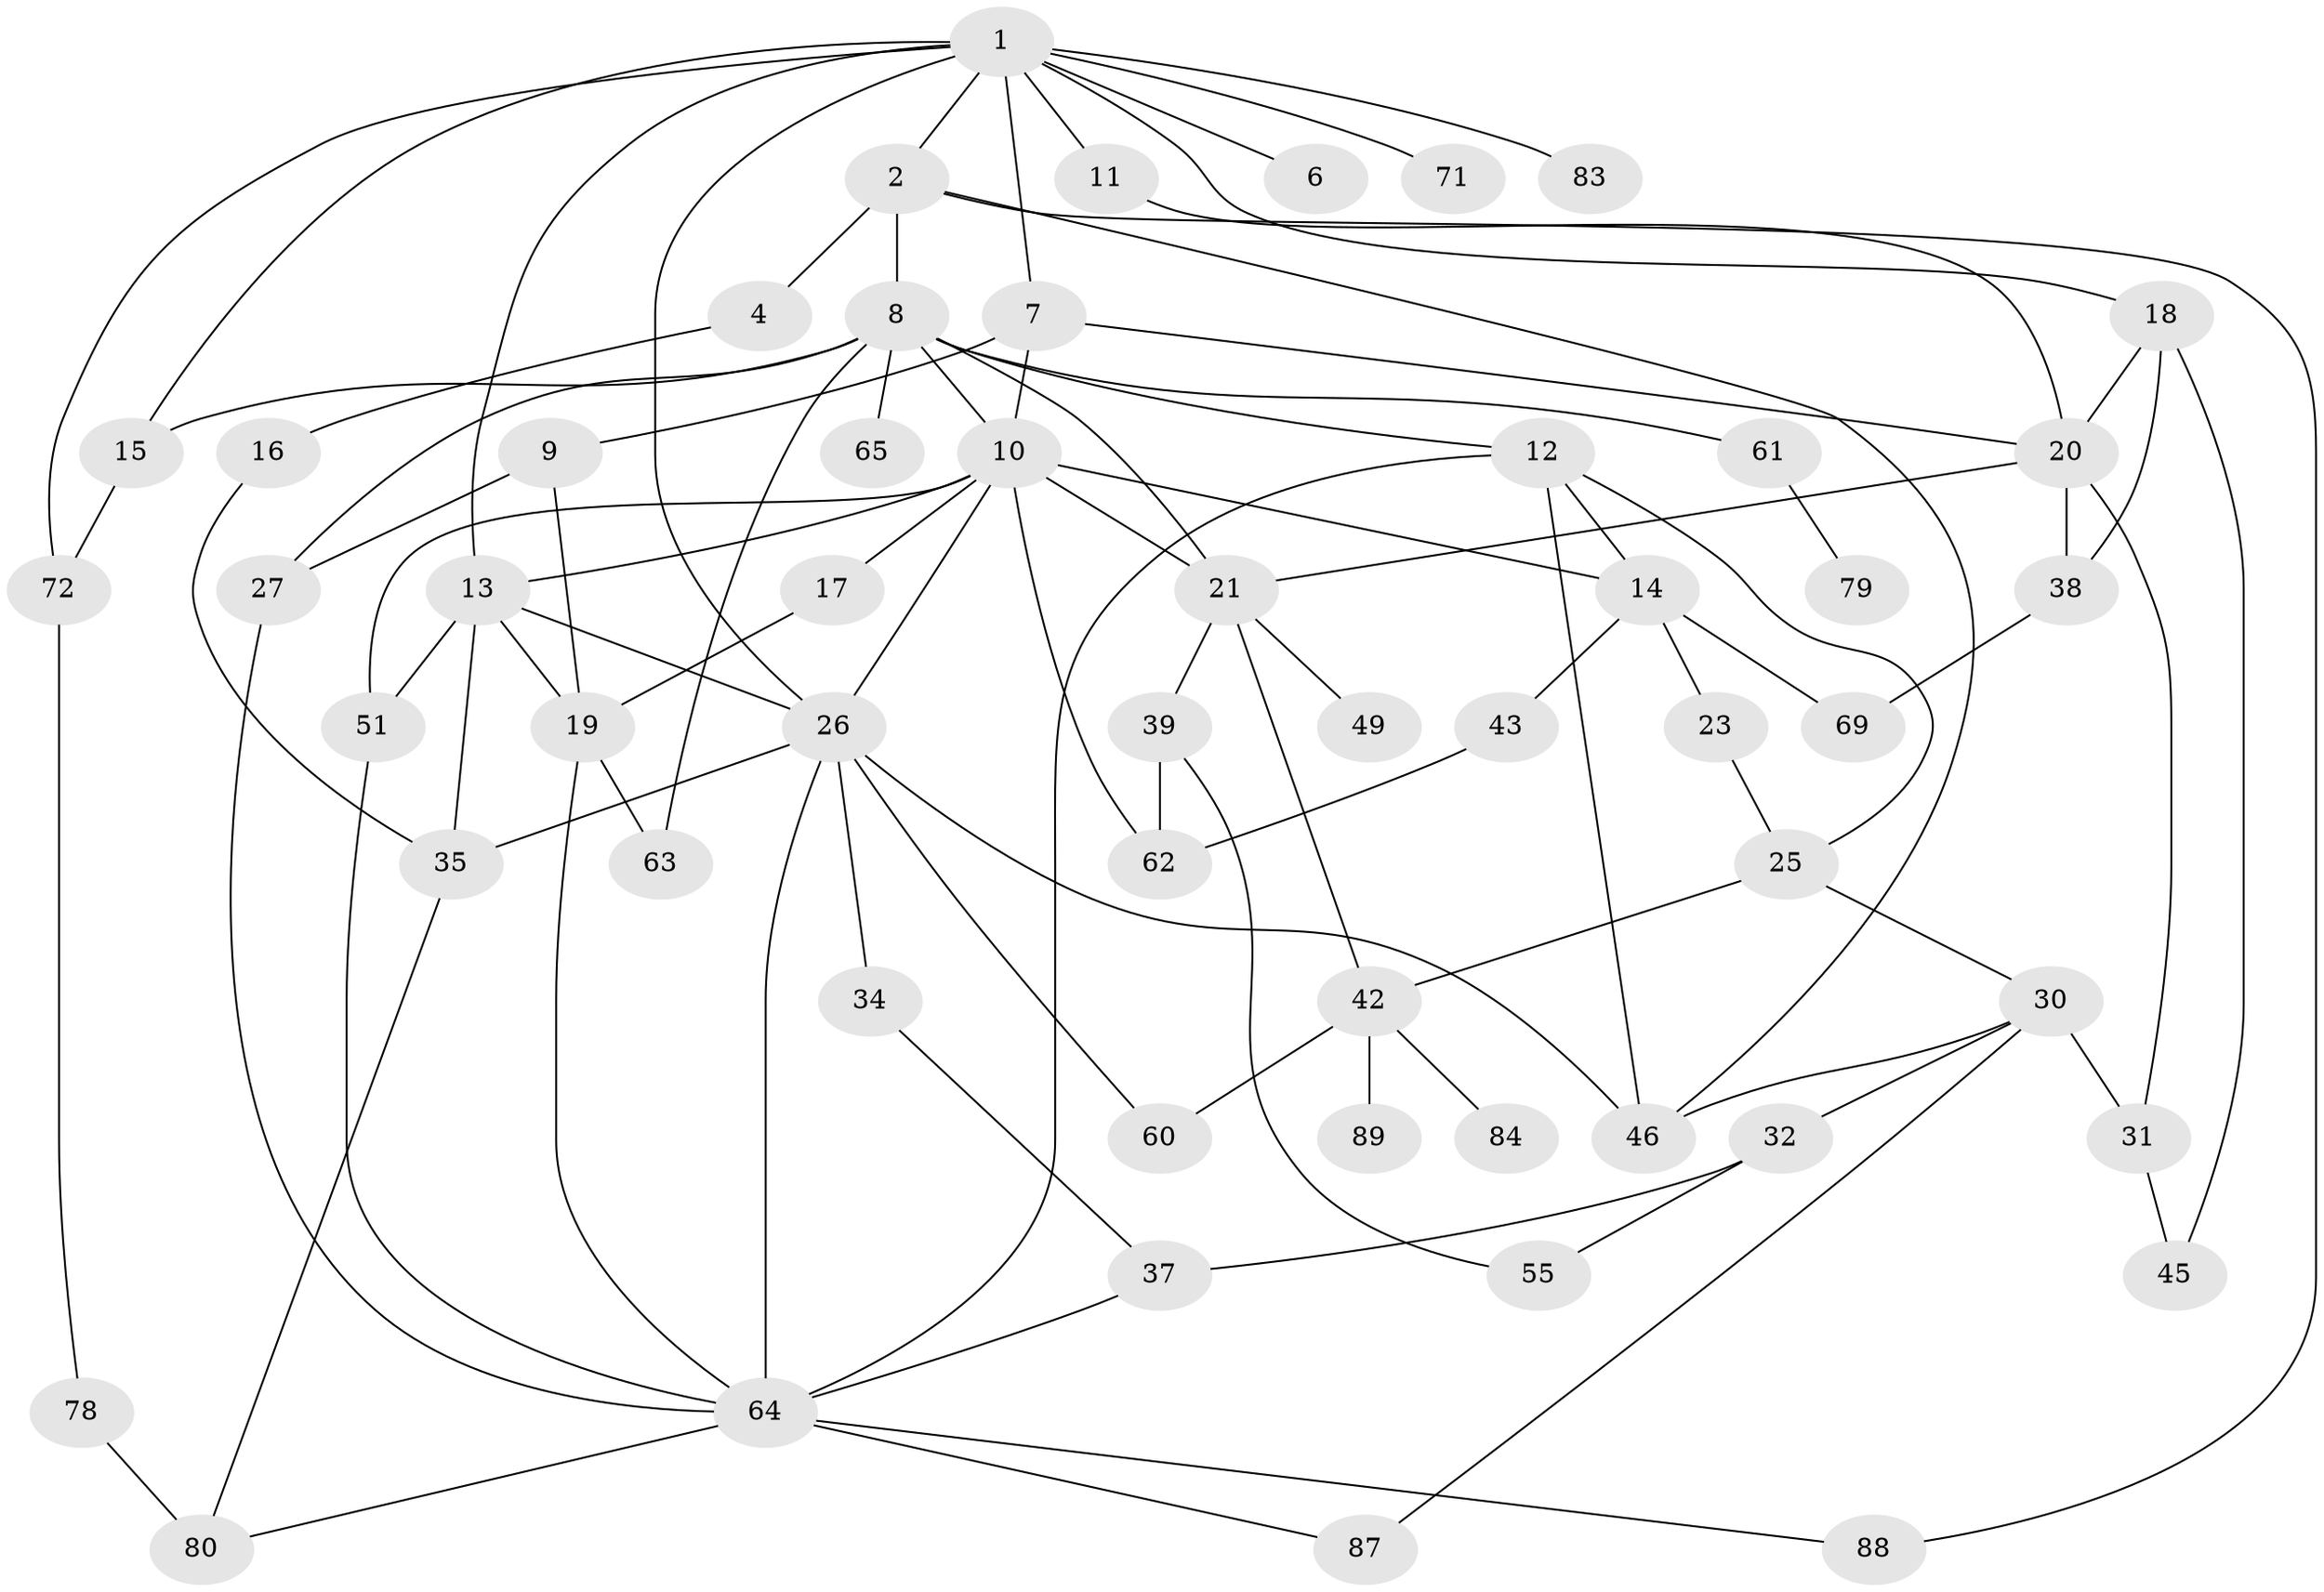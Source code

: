 // original degree distribution, {7: 0.011235955056179775, 6: 0.11235955056179775, 2: 0.39325842696629215, 1: 0.1348314606741573, 4: 0.10112359550561797, 3: 0.19101123595505617, 5: 0.0449438202247191, 8: 0.011235955056179775}
// Generated by graph-tools (version 1.1) at 2025/10/02/27/25 16:10:55]
// undirected, 55 vertices, 95 edges
graph export_dot {
graph [start="1"]
  node [color=gray90,style=filled];
  1 [super="+5"];
  2 [super="+3"];
  4;
  6;
  7;
  8 [super="+29"];
  9 [super="+48"];
  10 [super="+40"];
  11 [super="+76"];
  12 [super="+36"];
  13 [super="+41"];
  14 [super="+44"];
  15 [super="+24"];
  16;
  17;
  18 [super="+22"];
  19 [super="+54"];
  20 [super="+50"];
  21 [super="+66"];
  23 [super="+56"];
  25;
  26 [super="+28"];
  27;
  30 [super="+52"];
  31 [super="+73"];
  32 [super="+33"];
  34;
  35;
  37 [super="+57"];
  38 [super="+53"];
  39 [super="+70"];
  42 [super="+82"];
  43 [super="+81"];
  45 [super="+59"];
  46 [super="+47"];
  49;
  51 [super="+58"];
  55 [super="+86"];
  60;
  61 [super="+68"];
  62 [super="+67"];
  63;
  64 [super="+75"];
  65 [super="+77"];
  69;
  71;
  72 [super="+74"];
  78;
  79;
  80 [super="+85"];
  83;
  84;
  87;
  88;
  89;
  1 -- 2;
  1 -- 6;
  1 -- 7;
  1 -- 15;
  1 -- 26;
  1 -- 18;
  1 -- 83;
  1 -- 71;
  1 -- 11;
  1 -- 13;
  1 -- 72;
  2 -- 4;
  2 -- 8 [weight=2];
  2 -- 88;
  2 -- 46;
  4 -- 16;
  7 -- 9;
  7 -- 10;
  7 -- 20;
  8 -- 12;
  8 -- 61;
  8 -- 65;
  8 -- 10;
  8 -- 27;
  8 -- 63;
  8 -- 21;
  8 -- 15;
  9 -- 27;
  9 -- 19;
  10 -- 14;
  10 -- 17;
  10 -- 26;
  10 -- 13;
  10 -- 21;
  10 -- 62 [weight=2];
  10 -- 51;
  11 -- 20;
  12 -- 25;
  12 -- 46;
  12 -- 64;
  12 -- 14;
  13 -- 35;
  13 -- 51 [weight=2];
  13 -- 26;
  13 -- 19;
  14 -- 23;
  14 -- 43;
  14 -- 69;
  15 -- 72;
  16 -- 35;
  17 -- 19;
  18 -- 38;
  18 -- 20;
  18 -- 45;
  19 -- 63;
  19 -- 64;
  20 -- 21;
  20 -- 31;
  20 -- 38;
  21 -- 39;
  21 -- 42;
  21 -- 49;
  23 -- 25;
  25 -- 30;
  25 -- 42;
  26 -- 34;
  26 -- 64;
  26 -- 35;
  26 -- 60;
  26 -- 46;
  27 -- 64;
  30 -- 31;
  30 -- 32;
  30 -- 87;
  30 -- 46;
  31 -- 45;
  32 -- 55;
  32 -- 37;
  34 -- 37;
  35 -- 80;
  37 -- 64;
  38 -- 69;
  39 -- 55;
  39 -- 62;
  42 -- 84;
  42 -- 89;
  42 -- 60;
  43 -- 62;
  51 -- 64;
  61 -- 79;
  64 -- 87;
  64 -- 88;
  64 -- 80;
  72 -- 78;
  78 -- 80;
}
